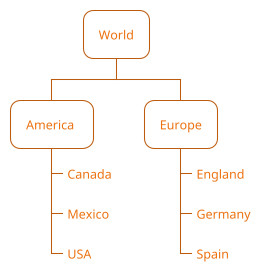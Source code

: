 ' Do not edit
' Theme Gallery
' autogenerated by script
'
@startwbs
!$PUML_OUTLINE = "true"
!$PUML_MODE = "dark"
!theme aws-orange
* World
** America 
***_ Canada 
***_ Mexico
***_ USA
** Europe
***_  England
***_  Germany
***_  Spain
@endwbs
